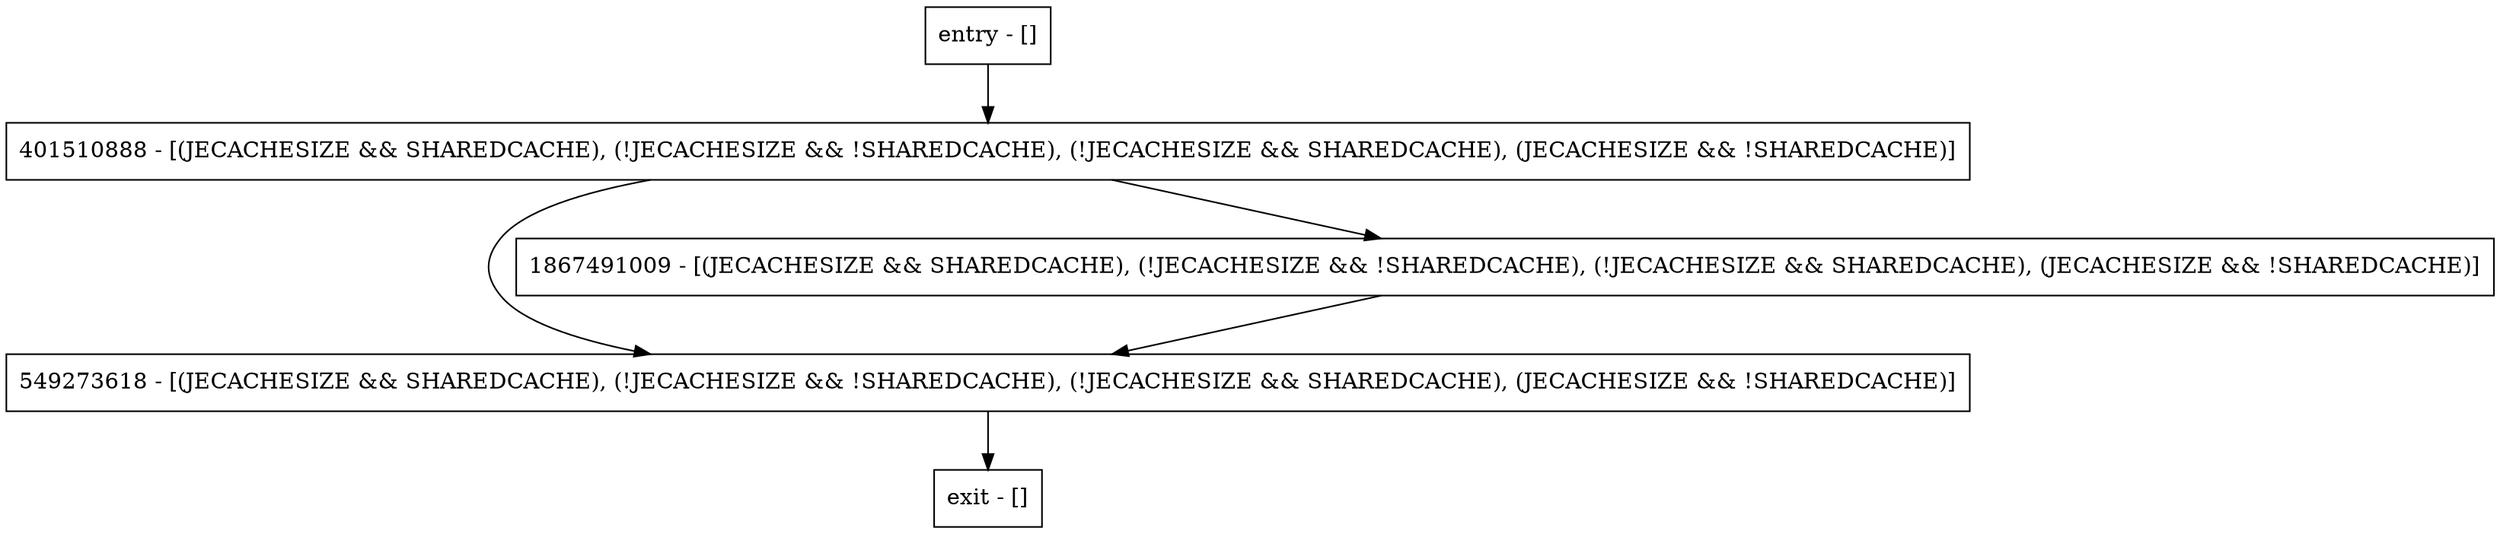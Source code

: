 digraph getVal {
node [shape=record];
entry [label="entry - []"];
exit [label="exit - []"];
401510888 [label="401510888 - [(JECACHESIZE && SHAREDCACHE), (!JECACHESIZE && !SHAREDCACHE), (!JECACHESIZE && SHAREDCACHE), (JECACHESIZE && !SHAREDCACHE)]"];
549273618 [label="549273618 - [(JECACHESIZE && SHAREDCACHE), (!JECACHESIZE && !SHAREDCACHE), (!JECACHESIZE && SHAREDCACHE), (JECACHESIZE && !SHAREDCACHE)]"];
1867491009 [label="1867491009 - [(JECACHESIZE && SHAREDCACHE), (!JECACHESIZE && !SHAREDCACHE), (!JECACHESIZE && SHAREDCACHE), (JECACHESIZE && !SHAREDCACHE)]"];
entry;
exit;
entry -> 401510888;
401510888 -> 549273618;
401510888 -> 1867491009;
549273618 -> exit;
1867491009 -> 549273618;
}

